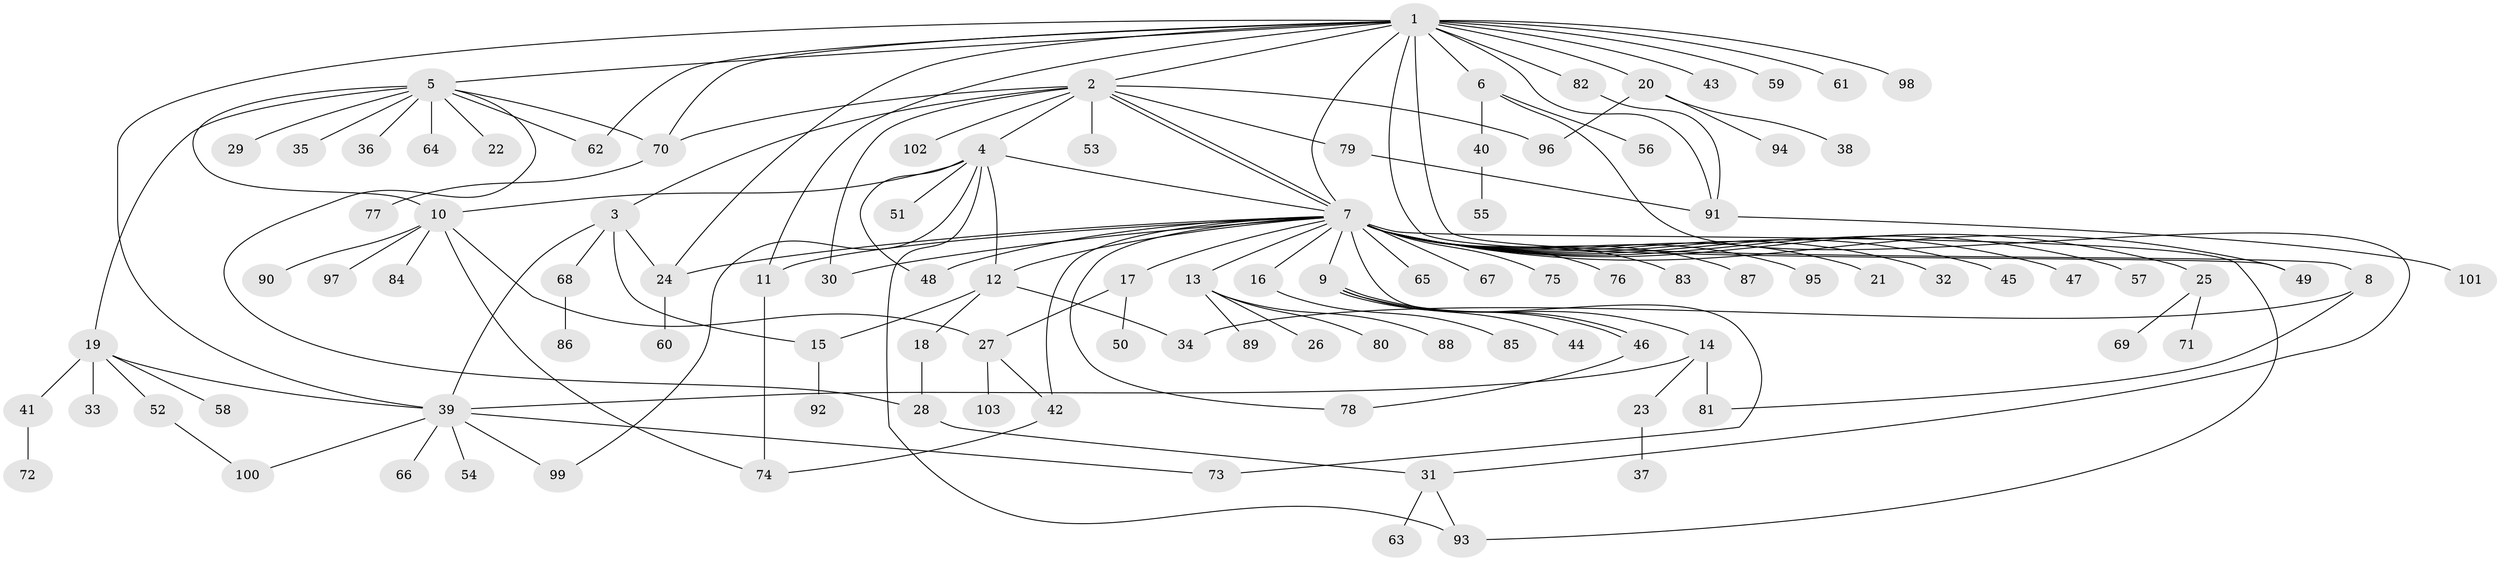 // coarse degree distribution, {5: 0.04, 3: 0.12, 15: 0.013333333333333334, 1: 0.5333333333333333, 4: 0.06666666666666667, 2: 0.13333333333333333, 7: 0.013333333333333334, 6: 0.02666666666666667, 9: 0.013333333333333334, 8: 0.013333333333333334, 10: 0.013333333333333334, 29: 0.013333333333333334}
// Generated by graph-tools (version 1.1) at 2025/36/03/04/25 23:36:57]
// undirected, 103 vertices, 138 edges
graph export_dot {
  node [color=gray90,style=filled];
  1;
  2;
  3;
  4;
  5;
  6;
  7;
  8;
  9;
  10;
  11;
  12;
  13;
  14;
  15;
  16;
  17;
  18;
  19;
  20;
  21;
  22;
  23;
  24;
  25;
  26;
  27;
  28;
  29;
  30;
  31;
  32;
  33;
  34;
  35;
  36;
  37;
  38;
  39;
  40;
  41;
  42;
  43;
  44;
  45;
  46;
  47;
  48;
  49;
  50;
  51;
  52;
  53;
  54;
  55;
  56;
  57;
  58;
  59;
  60;
  61;
  62;
  63;
  64;
  65;
  66;
  67;
  68;
  69;
  70;
  71;
  72;
  73;
  74;
  75;
  76;
  77;
  78;
  79;
  80;
  81;
  82;
  83;
  84;
  85;
  86;
  87;
  88;
  89;
  90;
  91;
  92;
  93;
  94;
  95;
  96;
  97;
  98;
  99;
  100;
  101;
  102;
  103;
  1 -- 2;
  1 -- 5;
  1 -- 6;
  1 -- 7;
  1 -- 8;
  1 -- 11;
  1 -- 20;
  1 -- 24;
  1 -- 39;
  1 -- 43;
  1 -- 49;
  1 -- 59;
  1 -- 61;
  1 -- 62;
  1 -- 70;
  1 -- 82;
  1 -- 91;
  1 -- 98;
  2 -- 3;
  2 -- 4;
  2 -- 7;
  2 -- 7;
  2 -- 30;
  2 -- 53;
  2 -- 70;
  2 -- 79;
  2 -- 96;
  2 -- 102;
  3 -- 15;
  3 -- 24;
  3 -- 39;
  3 -- 68;
  4 -- 7;
  4 -- 10;
  4 -- 12;
  4 -- 48;
  4 -- 51;
  4 -- 93;
  4 -- 99;
  5 -- 10;
  5 -- 19;
  5 -- 22;
  5 -- 28;
  5 -- 29;
  5 -- 35;
  5 -- 36;
  5 -- 62;
  5 -- 64;
  5 -- 70;
  6 -- 31;
  6 -- 40;
  6 -- 56;
  7 -- 9;
  7 -- 11;
  7 -- 12;
  7 -- 13;
  7 -- 16;
  7 -- 17;
  7 -- 21;
  7 -- 24;
  7 -- 25;
  7 -- 30;
  7 -- 32;
  7 -- 42;
  7 -- 45;
  7 -- 47;
  7 -- 48;
  7 -- 49;
  7 -- 57;
  7 -- 65;
  7 -- 67;
  7 -- 73;
  7 -- 75;
  7 -- 76;
  7 -- 78;
  7 -- 83;
  7 -- 87;
  7 -- 93;
  7 -- 95;
  8 -- 34;
  8 -- 81;
  9 -- 14;
  9 -- 44;
  9 -- 46;
  9 -- 46;
  10 -- 27;
  10 -- 74;
  10 -- 84;
  10 -- 90;
  10 -- 97;
  11 -- 74;
  12 -- 15;
  12 -- 18;
  12 -- 34;
  13 -- 26;
  13 -- 80;
  13 -- 88;
  13 -- 89;
  14 -- 23;
  14 -- 39;
  14 -- 81;
  15 -- 92;
  16 -- 85;
  17 -- 27;
  17 -- 50;
  18 -- 28;
  19 -- 33;
  19 -- 39;
  19 -- 41;
  19 -- 52;
  19 -- 58;
  20 -- 38;
  20 -- 94;
  20 -- 96;
  23 -- 37;
  24 -- 60;
  25 -- 69;
  25 -- 71;
  27 -- 42;
  27 -- 103;
  28 -- 31;
  31 -- 63;
  31 -- 93;
  39 -- 54;
  39 -- 66;
  39 -- 73;
  39 -- 99;
  39 -- 100;
  40 -- 55;
  41 -- 72;
  42 -- 74;
  46 -- 78;
  52 -- 100;
  68 -- 86;
  70 -- 77;
  79 -- 91;
  82 -- 91;
  91 -- 101;
}
